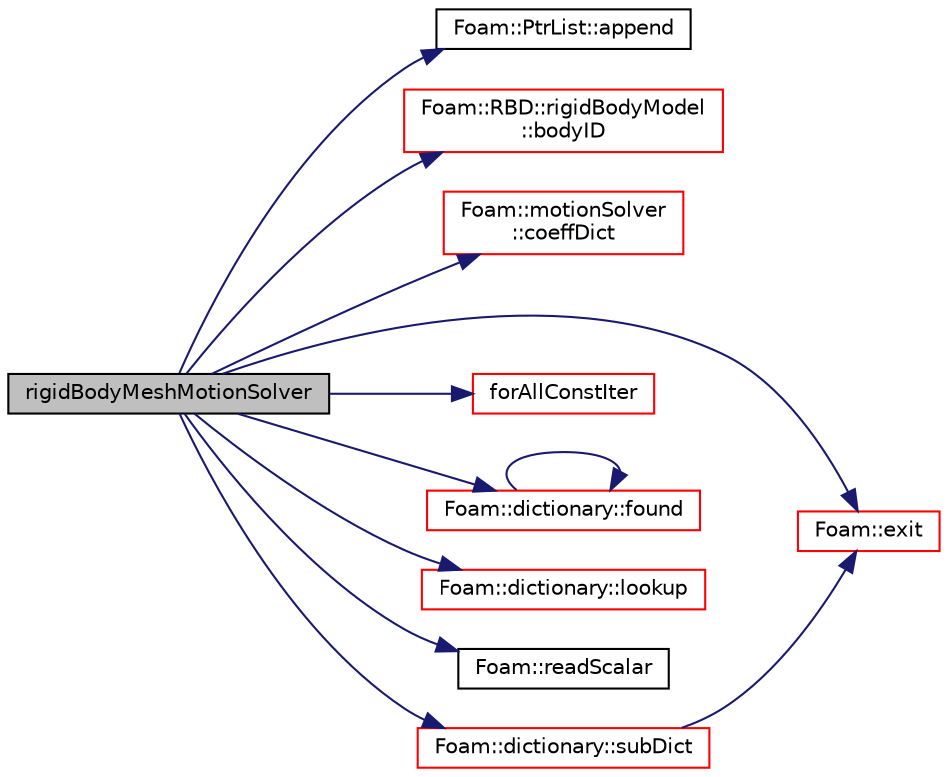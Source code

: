 digraph "rigidBodyMeshMotionSolver"
{
  bgcolor="transparent";
  edge [fontname="Helvetica",fontsize="10",labelfontname="Helvetica",labelfontsize="10"];
  node [fontname="Helvetica",fontsize="10",shape=record];
  rankdir="LR";
  Node0 [label="rigidBodyMeshMotionSolver",height=0.2,width=0.4,color="black", fillcolor="grey75", style="filled", fontcolor="black"];
  Node0 -> Node1 [color="midnightblue",fontsize="10",style="solid",fontname="Helvetica"];
  Node1 [label="Foam::PtrList::append",height=0.2,width=0.4,color="black",URL="$a27029.html#ad3ca40917fc3faba0f9ebf2024972316",tooltip="Append an element at the end of the list. "];
  Node0 -> Node2 [color="midnightblue",fontsize="10",style="solid",fontname="Helvetica"];
  Node2 [label="Foam::RBD::rigidBodyModel\l::bodyID",height=0.2,width=0.4,color="red",URL="$a30453.html#a947237316c150a5da20657ea173a99b7",tooltip="Return the ID of the body with the given name. "];
  Node0 -> Node57 [color="midnightblue",fontsize="10",style="solid",fontname="Helvetica"];
  Node57 [label="Foam::motionSolver\l::coeffDict",height=0.2,width=0.4,color="red",URL="$a22325.html#ad95c13c1aff816eede3af458626211d2",tooltip="Const access to the coefficients dictionary. "];
  Node0 -> Node98 [color="midnightblue",fontsize="10",style="solid",fontname="Helvetica"];
  Node98 [label="Foam::exit",height=0.2,width=0.4,color="red",URL="$a21851.html#a06ca7250d8e89caf05243ec094843642"];
  Node0 -> Node215 [color="midnightblue",fontsize="10",style="solid",fontname="Helvetica"];
  Node215 [label="forAllConstIter",height=0.2,width=0.4,color="red",URL="$a39311.html#ae21e2836509b0fa7f7cedf6493b11b09"];
  Node0 -> Node221 [color="midnightblue",fontsize="10",style="solid",fontname="Helvetica"];
  Node221 [label="Foam::dictionary::found",height=0.2,width=0.4,color="red",URL="$a27129.html#adcd3d5d43253006ef145e56b43025d28",tooltip="Search dictionary for given keyword. "];
  Node221 -> Node221 [color="midnightblue",fontsize="10",style="solid",fontname="Helvetica"];
  Node0 -> Node222 [color="midnightblue",fontsize="10",style="solid",fontname="Helvetica"];
  Node222 [label="Foam::dictionary::lookup",height=0.2,width=0.4,color="red",URL="$a27129.html#a6a0727fa523e48977e27348663def509",tooltip="Find and return an entry data stream. "];
  Node0 -> Node346 [color="midnightblue",fontsize="10",style="solid",fontname="Helvetica"];
  Node346 [label="Foam::readScalar",height=0.2,width=0.4,color="black",URL="$a21851.html#a828d57f6d9b9806c086a3f840a147115",tooltip="Read whole of buf as a scalar. Return true if succesful. "];
  Node0 -> Node97 [color="midnightblue",fontsize="10",style="solid",fontname="Helvetica"];
  Node97 [label="Foam::dictionary::subDict",height=0.2,width=0.4,color="red",URL="$a27129.html#aaa26b5f2da6aff5a6a59af5407f1bf59",tooltip="Find and return a sub-dictionary. "];
  Node97 -> Node98 [color="midnightblue",fontsize="10",style="solid",fontname="Helvetica"];
}
